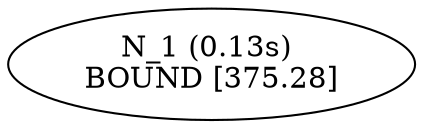 ##Command to get a nice layout: dot -Tpdf thisfile > thisfile.pdf

digraph master_0_BaP_Tree {
edge[fontname = "Courier", fontsize = 10];
n1 [label="N_1 (0.13s) \nBOUND [375.28]"];
}